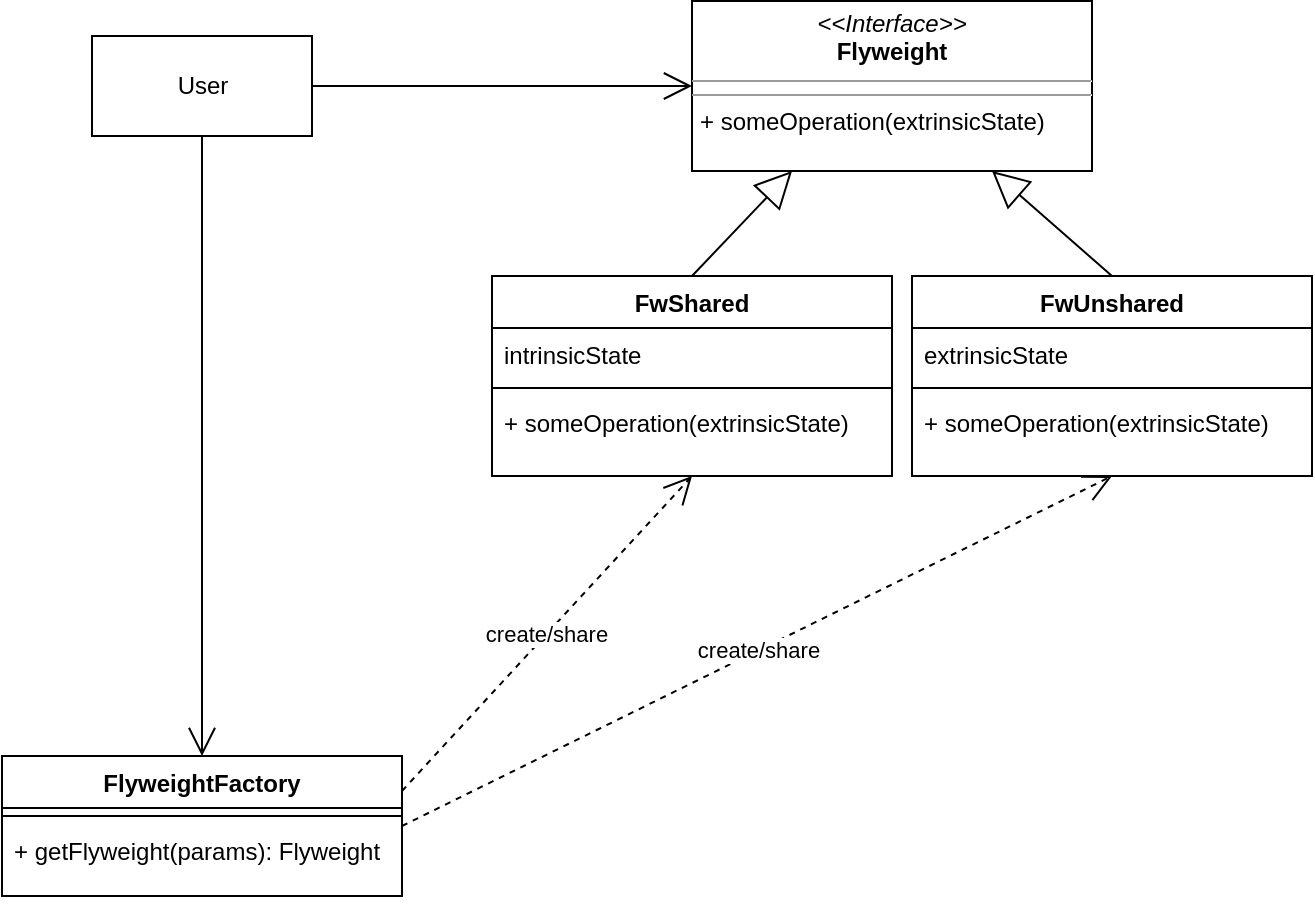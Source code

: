 <mxfile version="18.0.1" type="device"><diagram id="LjFui8IYsYtW_6qyloy6" name="Page-1"><mxGraphModel dx="927" dy="688" grid="1" gridSize="10" guides="1" tooltips="1" connect="1" arrows="1" fold="1" page="1" pageScale="1" pageWidth="827" pageHeight="1169" math="0" shadow="0"><root><mxCell id="0"/><mxCell id="1" parent="0"/><mxCell id="gXgQhRm8L5lUMXrS_qzE-6" value="User" style="html=1;" vertex="1" parent="1"><mxGeometry x="90" y="240" width="110" height="50" as="geometry"/></mxCell><mxCell id="gXgQhRm8L5lUMXrS_qzE-7" value="&lt;p style=&quot;margin:0px;margin-top:4px;text-align:center;&quot;&gt;&lt;i&gt;&amp;lt;&amp;lt;Interface&amp;gt;&amp;gt;&lt;/i&gt;&lt;br&gt;&lt;b&gt;Flyweight&lt;/b&gt;&lt;br&gt;&lt;/p&gt;&lt;hr size=&quot;1&quot;&gt;&lt;hr size=&quot;1&quot;&gt;&lt;p style=&quot;margin:0px;margin-left:4px;&quot;&gt;+ someOperation(extrinsicState)&lt;br&gt;&lt;/p&gt;" style="verticalAlign=top;align=left;overflow=fill;fontSize=12;fontFamily=Helvetica;html=1;" vertex="1" parent="1"><mxGeometry x="390" y="222.5" width="200" height="85" as="geometry"/></mxCell><mxCell id="gXgQhRm8L5lUMXrS_qzE-9" value="" style="endArrow=open;endFill=1;endSize=12;html=1;rounded=0;exitX=1;exitY=0.5;exitDx=0;exitDy=0;" edge="1" parent="1" source="gXgQhRm8L5lUMXrS_qzE-6" target="gXgQhRm8L5lUMXrS_qzE-7"><mxGeometry width="160" relative="1" as="geometry"><mxPoint x="210" y="264.5" as="sourcePoint"/><mxPoint x="370" y="264.5" as="targetPoint"/></mxGeometry></mxCell><mxCell id="gXgQhRm8L5lUMXrS_qzE-11" value="" style="endArrow=open;endFill=1;endSize=12;html=1;rounded=0;exitX=0.5;exitY=1;exitDx=0;exitDy=0;entryX=0.5;entryY=0;entryDx=0;entryDy=0;" edge="1" parent="1" source="gXgQhRm8L5lUMXrS_qzE-6" target="gXgQhRm8L5lUMXrS_qzE-12"><mxGeometry width="160" relative="1" as="geometry"><mxPoint x="150" y="450" as="sourcePoint"/><mxPoint x="310" y="450" as="targetPoint"/></mxGeometry></mxCell><mxCell id="gXgQhRm8L5lUMXrS_qzE-12" value="FlyweightFactory" style="swimlane;fontStyle=1;align=center;verticalAlign=top;childLayout=stackLayout;horizontal=1;startSize=26;horizontalStack=0;resizeParent=1;resizeParentMax=0;resizeLast=0;collapsible=1;marginBottom=0;" vertex="1" parent="1"><mxGeometry x="45" y="600" width="200" height="70" as="geometry"><mxRectangle x="45" y="390" width="130" height="26" as="alternateBounds"/></mxGeometry></mxCell><mxCell id="gXgQhRm8L5lUMXrS_qzE-14" value="" style="line;strokeWidth=1;fillColor=none;align=left;verticalAlign=middle;spacingTop=-1;spacingLeft=3;spacingRight=3;rotatable=0;labelPosition=right;points=[];portConstraint=eastwest;" vertex="1" parent="gXgQhRm8L5lUMXrS_qzE-12"><mxGeometry y="26" width="200" height="8" as="geometry"/></mxCell><mxCell id="gXgQhRm8L5lUMXrS_qzE-15" value="+ getFlyweight(params): Flyweight" style="text;strokeColor=none;fillColor=none;align=left;verticalAlign=top;spacingLeft=4;spacingRight=4;overflow=hidden;rotatable=0;points=[[0,0.5],[1,0.5]];portConstraint=eastwest;" vertex="1" parent="gXgQhRm8L5lUMXrS_qzE-12"><mxGeometry y="34" width="200" height="36" as="geometry"/></mxCell><mxCell id="gXgQhRm8L5lUMXrS_qzE-16" value="FwShared" style="swimlane;fontStyle=1;align=center;verticalAlign=top;childLayout=stackLayout;horizontal=1;startSize=26;horizontalStack=0;resizeParent=1;resizeParentMax=0;resizeLast=0;collapsible=1;marginBottom=0;" vertex="1" parent="1"><mxGeometry x="290" y="360" width="200" height="100" as="geometry"/></mxCell><mxCell id="gXgQhRm8L5lUMXrS_qzE-17" value="intrinsicState" style="text;strokeColor=none;fillColor=none;align=left;verticalAlign=top;spacingLeft=4;spacingRight=4;overflow=hidden;rotatable=0;points=[[0,0.5],[1,0.5]];portConstraint=eastwest;" vertex="1" parent="gXgQhRm8L5lUMXrS_qzE-16"><mxGeometry y="26" width="200" height="26" as="geometry"/></mxCell><mxCell id="gXgQhRm8L5lUMXrS_qzE-18" value="" style="line;strokeWidth=1;fillColor=none;align=left;verticalAlign=middle;spacingTop=-1;spacingLeft=3;spacingRight=3;rotatable=0;labelPosition=right;points=[];portConstraint=eastwest;" vertex="1" parent="gXgQhRm8L5lUMXrS_qzE-16"><mxGeometry y="52" width="200" height="8" as="geometry"/></mxCell><mxCell id="gXgQhRm8L5lUMXrS_qzE-19" value="+ someOperation(extrinsicState)" style="text;strokeColor=none;fillColor=none;align=left;verticalAlign=top;spacingLeft=4;spacingRight=4;overflow=hidden;rotatable=0;points=[[0,0.5],[1,0.5]];portConstraint=eastwest;" vertex="1" parent="gXgQhRm8L5lUMXrS_qzE-16"><mxGeometry y="60" width="200" height="40" as="geometry"/></mxCell><mxCell id="gXgQhRm8L5lUMXrS_qzE-20" value="FwUnshared" style="swimlane;fontStyle=1;align=center;verticalAlign=top;childLayout=stackLayout;horizontal=1;startSize=26;horizontalStack=0;resizeParent=1;resizeParentMax=0;resizeLast=0;collapsible=1;marginBottom=0;" vertex="1" parent="1"><mxGeometry x="500" y="360" width="200" height="100" as="geometry"/></mxCell><mxCell id="gXgQhRm8L5lUMXrS_qzE-21" value="extrinsicState" style="text;strokeColor=none;fillColor=none;align=left;verticalAlign=top;spacingLeft=4;spacingRight=4;overflow=hidden;rotatable=0;points=[[0,0.5],[1,0.5]];portConstraint=eastwest;" vertex="1" parent="gXgQhRm8L5lUMXrS_qzE-20"><mxGeometry y="26" width="200" height="26" as="geometry"/></mxCell><mxCell id="gXgQhRm8L5lUMXrS_qzE-22" value="" style="line;strokeWidth=1;fillColor=none;align=left;verticalAlign=middle;spacingTop=-1;spacingLeft=3;spacingRight=3;rotatable=0;labelPosition=right;points=[];portConstraint=eastwest;" vertex="1" parent="gXgQhRm8L5lUMXrS_qzE-20"><mxGeometry y="52" width="200" height="8" as="geometry"/></mxCell><mxCell id="gXgQhRm8L5lUMXrS_qzE-23" value="+ someOperation(extrinsicState)" style="text;strokeColor=none;fillColor=none;align=left;verticalAlign=top;spacingLeft=4;spacingRight=4;overflow=hidden;rotatable=0;points=[[0,0.5],[1,0.5]];portConstraint=eastwest;" vertex="1" parent="gXgQhRm8L5lUMXrS_qzE-20"><mxGeometry y="60" width="200" height="40" as="geometry"/></mxCell><mxCell id="gXgQhRm8L5lUMXrS_qzE-24" value="" style="endArrow=block;endSize=16;endFill=0;html=1;rounded=0;entryX=0.25;entryY=1;entryDx=0;entryDy=0;exitX=0.5;exitY=0;exitDx=0;exitDy=0;" edge="1" parent="1" source="gXgQhRm8L5lUMXrS_qzE-16" target="gXgQhRm8L5lUMXrS_qzE-7"><mxGeometry width="160" relative="1" as="geometry"><mxPoint x="420" y="380" as="sourcePoint"/><mxPoint x="580" y="380" as="targetPoint"/></mxGeometry></mxCell><mxCell id="gXgQhRm8L5lUMXrS_qzE-25" value="" style="endArrow=block;endSize=16;endFill=0;html=1;rounded=0;entryX=0.75;entryY=1;entryDx=0;entryDy=0;exitX=0.5;exitY=0;exitDx=0;exitDy=0;" edge="1" parent="1" source="gXgQhRm8L5lUMXrS_qzE-20" target="gXgQhRm8L5lUMXrS_qzE-7"><mxGeometry width="160" relative="1" as="geometry"><mxPoint x="381" y="470" as="sourcePoint"/><mxPoint x="460" y="317.5" as="targetPoint"/></mxGeometry></mxCell><mxCell id="gXgQhRm8L5lUMXrS_qzE-26" value="create/share" style="endArrow=open;endSize=12;dashed=1;html=1;rounded=0;entryX=0.5;entryY=1;entryDx=0;entryDy=0;exitX=1;exitY=0.25;exitDx=0;exitDy=0;" edge="1" parent="1" source="gXgQhRm8L5lUMXrS_qzE-12" target="gXgQhRm8L5lUMXrS_qzE-16"><mxGeometry width="160" relative="1" as="geometry"><mxPoint x="270" y="600" as="sourcePoint"/><mxPoint x="380" y="590" as="targetPoint"/></mxGeometry></mxCell><mxCell id="gXgQhRm8L5lUMXrS_qzE-27" value="create/share" style="endArrow=open;endSize=12;dashed=1;html=1;rounded=0;entryX=0.5;entryY=1;entryDx=0;entryDy=0;exitX=1;exitY=0.5;exitDx=0;exitDy=0;" edge="1" parent="1" source="gXgQhRm8L5lUMXrS_qzE-12" target="gXgQhRm8L5lUMXrS_qzE-20"><mxGeometry width="160" relative="1" as="geometry"><mxPoint x="300" y="630" as="sourcePoint"/><mxPoint x="610" y="580" as="targetPoint"/></mxGeometry></mxCell></root></mxGraphModel></diagram></mxfile>